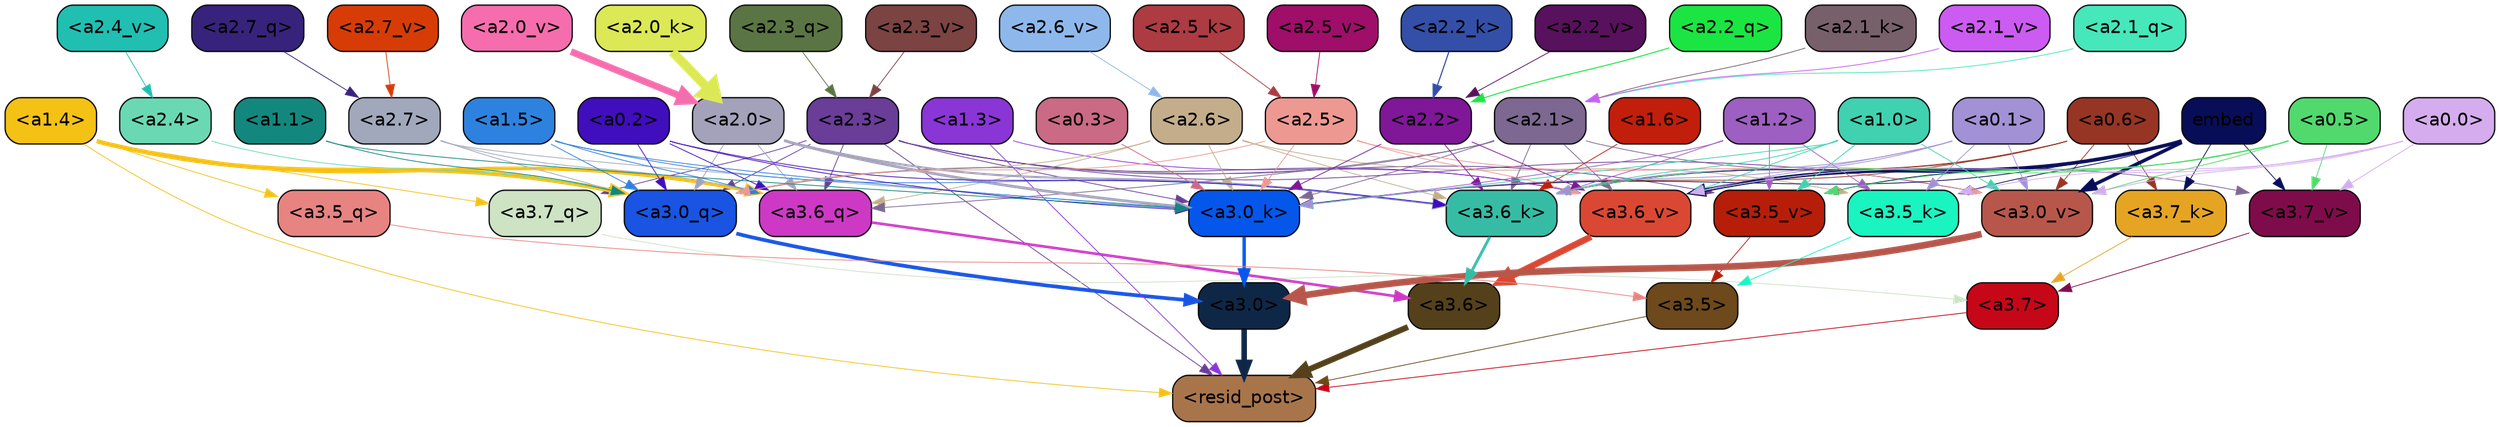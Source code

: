 strict digraph "" {
	graph [bgcolor=transparent,
		layout=dot,
		overlap=false,
		splines=true
	];
	"<a3.7>"	[color=black,
		fillcolor="#c60718",
		fontname=Helvetica,
		shape=box,
		style="filled, rounded"];
	"<resid_post>"	[color=black,
		fillcolor="#a8754b",
		fontname=Helvetica,
		shape=box,
		style="filled, rounded"];
	"<a3.7>" -> "<resid_post>"	[color="#c60718",
		penwidth=0.6239100098609924];
	"<a3.6>"	[color=black,
		fillcolor="#54411b",
		fontname=Helvetica,
		shape=box,
		style="filled, rounded"];
	"<a3.6>" -> "<resid_post>"	[color="#54411b",
		penwidth=4.569062113761902];
	"<a3.5>"	[color=black,
		fillcolor="#6d491c",
		fontname=Helvetica,
		shape=box,
		style="filled, rounded"];
	"<a3.5>" -> "<resid_post>"	[color="#6d491c",
		penwidth=0.6];
	"<a3.0>"	[color=black,
		fillcolor="#0f2747",
		fontname=Helvetica,
		shape=box,
		style="filled, rounded"];
	"<a3.0>" -> "<resid_post>"	[color="#0f2747",
		penwidth=4.283544182777405];
	"<a2.3>"	[color=black,
		fillcolor="#693d98",
		fontname=Helvetica,
		shape=box,
		style="filled, rounded"];
	"<a2.3>" -> "<resid_post>"	[color="#693d98",
		penwidth=0.6];
	"<a3.7_q>"	[color=black,
		fillcolor="#cde3c4",
		fontname=Helvetica,
		shape=box,
		style="filled, rounded"];
	"<a2.3>" -> "<a3.7_q>"	[color="#693d98",
		penwidth=0.6];
	"<a3.6_q>"	[color=black,
		fillcolor="#cd39c4",
		fontname=Helvetica,
		shape=box,
		style="filled, rounded"];
	"<a2.3>" -> "<a3.6_q>"	[color="#693d98",
		penwidth=0.6];
	"<a3.0_q>"	[color=black,
		fillcolor="#1954e3",
		fontname=Helvetica,
		shape=box,
		style="filled, rounded"];
	"<a2.3>" -> "<a3.0_q>"	[color="#693d98",
		penwidth=0.6];
	"<a3.0_k>"	[color=black,
		fillcolor="#0556ea",
		fontname=Helvetica,
		shape=box,
		style="filled, rounded"];
	"<a2.3>" -> "<a3.0_k>"	[color="#693d98",
		penwidth=0.6];
	"<a3.6_v>"	[color=black,
		fillcolor="#da4834",
		fontname=Helvetica,
		shape=box,
		style="filled, rounded"];
	"<a2.3>" -> "<a3.6_v>"	[color="#693d98",
		penwidth=0.6];
	"<a3.5_v>"	[color=black,
		fillcolor="#b61e0a",
		fontname=Helvetica,
		shape=box,
		style="filled, rounded"];
	"<a2.3>" -> "<a3.5_v>"	[color="#693d98",
		penwidth=0.6];
	"<a3.0_v>"	[color=black,
		fillcolor="#b7574b",
		fontname=Helvetica,
		shape=box,
		style="filled, rounded"];
	"<a2.3>" -> "<a3.0_v>"	[color="#693d98",
		penwidth=0.6];
	"<a1.4>"	[color=black,
		fillcolor="#f4c115",
		fontname=Helvetica,
		shape=box,
		style="filled, rounded"];
	"<a1.4>" -> "<resid_post>"	[color="#f4c115",
		penwidth=0.6];
	"<a1.4>" -> "<a3.7_q>"	[color="#f4c115",
		penwidth=0.6];
	"<a1.4>" -> "<a3.6_q>"	[color="#f4c115",
		penwidth=2.7934007048606873];
	"<a3.5_q>"	[color=black,
		fillcolor="#e78482",
		fontname=Helvetica,
		shape=box,
		style="filled, rounded"];
	"<a1.4>" -> "<a3.5_q>"	[color="#f4c115",
		penwidth=0.6];
	"<a1.4>" -> "<a3.0_q>"	[color="#f4c115",
		penwidth=3.340754985809326];
	"<a1.3>"	[color=black,
		fillcolor="#8a35d6",
		fontname=Helvetica,
		shape=box,
		style="filled, rounded"];
	"<a1.3>" -> "<resid_post>"	[color="#8a35d6",
		penwidth=0.6];
	"<a1.3>" -> "<a3.6_v>"	[color="#8a35d6",
		penwidth=0.6];
	"<a3.7_q>" -> "<a3.7>"	[color="#cde3c4",
		penwidth=0.6];
	"<a3.6_q>" -> "<a3.6>"	[color="#cd39c4",
		penwidth=2.0347584784030914];
	"<a3.5_q>" -> "<a3.5>"	[color="#e78482",
		penwidth=0.6];
	"<a3.0_q>" -> "<a3.0>"	[color="#1954e3",
		penwidth=2.8635367155075073];
	"<a3.7_k>"	[color=black,
		fillcolor="#e5a523",
		fontname=Helvetica,
		shape=box,
		style="filled, rounded"];
	"<a3.7_k>" -> "<a3.7>"	[color="#e5a523",
		penwidth=0.6];
	"<a3.6_k>"	[color=black,
		fillcolor="#36bca5",
		fontname=Helvetica,
		shape=box,
		style="filled, rounded"];
	"<a3.6_k>" -> "<a3.6>"	[color="#36bca5",
		penwidth=2.1760786175727844];
	"<a3.5_k>"	[color=black,
		fillcolor="#1af4c1",
		fontname=Helvetica,
		shape=box,
		style="filled, rounded"];
	"<a3.5_k>" -> "<a3.5>"	[color="#1af4c1",
		penwidth=0.6];
	"<a3.0_k>" -> "<a3.0>"	[color="#0556ea",
		penwidth=2.632905662059784];
	"<a3.7_v>"	[color=black,
		fillcolor="#7f0c4a",
		fontname=Helvetica,
		shape=box,
		style="filled, rounded"];
	"<a3.7_v>" -> "<a3.7>"	[color="#7f0c4a",
		penwidth=0.6];
	"<a3.6_v>" -> "<a3.6>"	[color="#da4834",
		penwidth=4.981305837631226];
	"<a3.5_v>" -> "<a3.5>"	[color="#b61e0a",
		penwidth=0.6];
	"<a3.0_v>" -> "<a3.0>"	[color="#b7574b",
		penwidth=5.168330669403076];
	"<a2.7>"	[color=black,
		fillcolor="#a1a8bb",
		fontname=Helvetica,
		shape=box,
		style="filled, rounded"];
	"<a2.7>" -> "<a3.6_q>"	[color="#a1a8bb",
		penwidth=0.6];
	"<a2.7>" -> "<a3.0_q>"	[color="#a1a8bb",
		penwidth=0.6];
	"<a2.7>" -> "<a3.0_k>"	[color="#a1a8bb",
		penwidth=0.6];
	"<a2.6>"	[color=black,
		fillcolor="#c3ad8b",
		fontname=Helvetica,
		shape=box,
		style="filled, rounded"];
	"<a2.6>" -> "<a3.6_q>"	[color="#c3ad8b",
		penwidth=0.6];
	"<a2.6>" -> "<a3.0_q>"	[color="#c3ad8b",
		penwidth=0.6];
	"<a2.6>" -> "<a3.6_k>"	[color="#c3ad8b",
		penwidth=0.6];
	"<a2.6>" -> "<a3.5_k>"	[color="#c3ad8b",
		penwidth=0.6];
	"<a2.6>" -> "<a3.0_k>"	[color="#c3ad8b",
		penwidth=0.6];
	"<a2.1>"	[color=black,
		fillcolor="#7c6890",
		fontname=Helvetica,
		shape=box,
		style="filled, rounded"];
	"<a2.1>" -> "<a3.6_q>"	[color="#7c6890",
		penwidth=0.6];
	"<a2.1>" -> "<a3.0_q>"	[color="#7c6890",
		penwidth=0.6];
	"<a2.1>" -> "<a3.6_k>"	[color="#7c6890",
		penwidth=0.6];
	"<a2.1>" -> "<a3.0_k>"	[color="#7c6890",
		penwidth=0.6];
	"<a2.1>" -> "<a3.7_v>"	[color="#7c6890",
		penwidth=0.6];
	"<a2.1>" -> "<a3.6_v>"	[color="#7c6890",
		penwidth=0.6];
	"<a2.0>"	[color=black,
		fillcolor="#a4a2ba",
		fontname=Helvetica,
		shape=box,
		style="filled, rounded"];
	"<a2.0>" -> "<a3.6_q>"	[color="#a4a2ba",
		penwidth=0.6];
	"<a2.0>" -> "<a3.0_q>"	[color="#a4a2ba",
		penwidth=0.6];
	"<a2.0>" -> "<a3.6_k>"	[color="#a4a2ba",
		penwidth=1.6382827460765839];
	"<a2.0>" -> "<a3.0_k>"	[color="#a4a2ba",
		penwidth=2.161143198609352];
	"<a1.5>"	[color=black,
		fillcolor="#2e82df",
		fontname=Helvetica,
		shape=box,
		style="filled, rounded"];
	"<a1.5>" -> "<a3.6_q>"	[color="#2e82df",
		penwidth=0.6];
	"<a1.5>" -> "<a3.0_q>"	[color="#2e82df",
		penwidth=0.6];
	"<a1.5>" -> "<a3.6_k>"	[color="#2e82df",
		penwidth=0.6];
	"<a1.5>" -> "<a3.0_k>"	[color="#2e82df",
		penwidth=0.6];
	"<a0.2>"	[color=black,
		fillcolor="#400ebc",
		fontname=Helvetica,
		shape=box,
		style="filled, rounded"];
	"<a0.2>" -> "<a3.6_q>"	[color="#400ebc",
		penwidth=0.6];
	"<a0.2>" -> "<a3.0_q>"	[color="#400ebc",
		penwidth=0.6];
	"<a0.2>" -> "<a3.6_k>"	[color="#400ebc",
		penwidth=0.6];
	"<a0.2>" -> "<a3.0_k>"	[color="#400ebc",
		penwidth=0.6];
	"<a2.5>"	[color=black,
		fillcolor="#ed9992",
		fontname=Helvetica,
		shape=box,
		style="filled, rounded"];
	"<a2.5>" -> "<a3.0_q>"	[color="#ed9992",
		penwidth=0.6];
	"<a2.5>" -> "<a3.0_k>"	[color="#ed9992",
		penwidth=0.6];
	"<a2.5>" -> "<a3.6_v>"	[color="#ed9992",
		penwidth=0.6];
	"<a2.5>" -> "<a3.0_v>"	[color="#ed9992",
		penwidth=0.6];
	"<a2.4>"	[color=black,
		fillcolor="#6bd8b4",
		fontname=Helvetica,
		shape=box,
		style="filled, rounded"];
	"<a2.4>" -> "<a3.0_q>"	[color="#6bd8b4",
		penwidth=0.6];
	"<a1.1>"	[color=black,
		fillcolor="#13877e",
		fontname=Helvetica,
		shape=box,
		style="filled, rounded"];
	"<a1.1>" -> "<a3.0_q>"	[color="#13877e",
		penwidth=0.6];
	"<a1.1>" -> "<a3.0_k>"	[color="#13877e",
		penwidth=0.6];
	"<a0.6>"	[color=black,
		fillcolor="#973524",
		fontname=Helvetica,
		shape=box,
		style="filled, rounded"];
	"<a0.6>" -> "<a3.7_k>"	[color="#973524",
		penwidth=0.6];
	"<a0.6>" -> "<a3.6_k>"	[color="#973524",
		penwidth=0.6];
	"<a0.6>" -> "<a3.0_k>"	[color="#973524",
		penwidth=0.6];
	"<a0.6>" -> "<a3.6_v>"	[color="#973524",
		penwidth=0.6];
	"<a0.6>" -> "<a3.0_v>"	[color="#973524",
		penwidth=0.6];
	embed	[color=black,
		fillcolor="#080d58",
		fontname=Helvetica,
		shape=box,
		style="filled, rounded"];
	embed -> "<a3.7_k>"	[color="#080d58",
		penwidth=0.6];
	embed -> "<a3.6_k>"	[color="#080d58",
		penwidth=0.6];
	embed -> "<a3.5_k>"	[color="#080d58",
		penwidth=0.6];
	embed -> "<a3.0_k>"	[color="#080d58",
		penwidth=0.6];
	embed -> "<a3.7_v>"	[color="#080d58",
		penwidth=0.6];
	embed -> "<a3.6_v>"	[color="#080d58",
		penwidth=2.7825746536254883];
	embed -> "<a3.5_v>"	[color="#080d58",
		penwidth=0.6];
	embed -> "<a3.0_v>"	[color="#080d58",
		penwidth=2.6950180530548096];
	"<a2.2>"	[color=black,
		fillcolor="#7f1798",
		fontname=Helvetica,
		shape=box,
		style="filled, rounded"];
	"<a2.2>" -> "<a3.6_k>"	[color="#7f1798",
		penwidth=0.6];
	"<a2.2>" -> "<a3.0_k>"	[color="#7f1798",
		penwidth=0.6];
	"<a2.2>" -> "<a3.6_v>"	[color="#7f1798",
		penwidth=0.6];
	"<a1.6>"	[color=black,
		fillcolor="#c21e0c",
		fontname=Helvetica,
		shape=box,
		style="filled, rounded"];
	"<a1.6>" -> "<a3.6_k>"	[color="#c21e0c",
		penwidth=0.6];
	"<a1.2>"	[color=black,
		fillcolor="#9d5fc1",
		fontname=Helvetica,
		shape=box,
		style="filled, rounded"];
	"<a1.2>" -> "<a3.6_k>"	[color="#9d5fc1",
		penwidth=0.6];
	"<a1.2>" -> "<a3.5_k>"	[color="#9d5fc1",
		penwidth=0.6];
	"<a1.2>" -> "<a3.0_k>"	[color="#9d5fc1",
		penwidth=0.6];
	"<a1.2>" -> "<a3.5_v>"	[color="#9d5fc1",
		penwidth=0.6];
	"<a1.0>"	[color=black,
		fillcolor="#40d1b0",
		fontname=Helvetica,
		shape=box,
		style="filled, rounded"];
	"<a1.0>" -> "<a3.6_k>"	[color="#40d1b0",
		penwidth=0.6];
	"<a1.0>" -> "<a3.0_k>"	[color="#40d1b0",
		penwidth=0.6];
	"<a1.0>" -> "<a3.6_v>"	[color="#40d1b0",
		penwidth=0.6];
	"<a1.0>" -> "<a3.5_v>"	[color="#40d1b0",
		penwidth=0.6];
	"<a1.0>" -> "<a3.0_v>"	[color="#40d1b0",
		penwidth=0.6];
	"<a0.5>"	[color=black,
		fillcolor="#51d96d",
		fontname=Helvetica,
		shape=box,
		style="filled, rounded"];
	"<a0.5>" -> "<a3.6_k>"	[color="#51d96d",
		penwidth=0.6];
	"<a0.5>" -> "<a3.7_v>"	[color="#51d96d",
		penwidth=0.6];
	"<a0.5>" -> "<a3.6_v>"	[color="#51d96d",
		penwidth=0.6];
	"<a0.5>" -> "<a3.5_v>"	[color="#51d96d",
		penwidth=0.6];
	"<a0.5>" -> "<a3.0_v>"	[color="#51d96d",
		penwidth=0.6];
	"<a0.1>"	[color=black,
		fillcolor="#a291d5",
		fontname=Helvetica,
		shape=box,
		style="filled, rounded"];
	"<a0.1>" -> "<a3.6_k>"	[color="#a291d5",
		penwidth=0.6];
	"<a0.1>" -> "<a3.5_k>"	[color="#a291d5",
		penwidth=0.6];
	"<a0.1>" -> "<a3.0_k>"	[color="#a291d5",
		penwidth=0.6];
	"<a0.1>" -> "<a3.6_v>"	[color="#a291d5",
		penwidth=0.6];
	"<a0.1>" -> "<a3.0_v>"	[color="#a291d5",
		penwidth=0.6];
	"<a0.0>"	[color=black,
		fillcolor="#d5acee",
		fontname=Helvetica,
		shape=box,
		style="filled, rounded"];
	"<a0.0>" -> "<a3.5_k>"	[color="#d5acee",
		penwidth=0.6];
	"<a0.0>" -> "<a3.7_v>"	[color="#d5acee",
		penwidth=0.6];
	"<a0.0>" -> "<a3.6_v>"	[color="#d5acee",
		penwidth=0.6];
	"<a0.0>" -> "<a3.0_v>"	[color="#d5acee",
		penwidth=0.6];
	"<a0.3>"	[color=black,
		fillcolor="#ca6a84",
		fontname=Helvetica,
		shape=box,
		style="filled, rounded"];
	"<a0.3>" -> "<a3.0_k>"	[color="#ca6a84",
		penwidth=0.6];
	"<a2.7_q>"	[color=black,
		fillcolor="#37237b",
		fontname=Helvetica,
		shape=box,
		style="filled, rounded"];
	"<a2.7_q>" -> "<a2.7>"	[color="#37237b",
		penwidth=0.6];
	"<a2.3_q>"	[color=black,
		fillcolor="#5a7543",
		fontname=Helvetica,
		shape=box,
		style="filled, rounded"];
	"<a2.3_q>" -> "<a2.3>"	[color="#5a7543",
		penwidth=0.6];
	"<a2.2_q>"	[color=black,
		fillcolor="#1ae543",
		fontname=Helvetica,
		shape=box,
		style="filled, rounded"];
	"<a2.2_q>" -> "<a2.2>"	[color="#1ae543",
		penwidth=0.7553567886352539];
	"<a2.1_q>"	[color=black,
		fillcolor="#46e7bb",
		fontname=Helvetica,
		shape=box,
		style="filled, rounded"];
	"<a2.1_q>" -> "<a2.1>"	[color="#46e7bb",
		penwidth=0.6];
	"<a2.5_k>"	[color=black,
		fillcolor="#ad3b42",
		fontname=Helvetica,
		shape=box,
		style="filled, rounded"];
	"<a2.5_k>" -> "<a2.5>"	[color="#ad3b42",
		penwidth=0.6];
	"<a2.2_k>"	[color=black,
		fillcolor="#344fa8",
		fontname=Helvetica,
		shape=box,
		style="filled, rounded"];
	"<a2.2_k>" -> "<a2.2>"	[color="#344fa8",
		penwidth=0.8854708671569824];
	"<a2.1_k>"	[color=black,
		fillcolor="#78606b",
		fontname=Helvetica,
		shape=box,
		style="filled, rounded"];
	"<a2.1_k>" -> "<a2.1>"	[color="#78606b",
		penwidth=0.6];
	"<a2.0_k>"	[color=black,
		fillcolor="#dce855",
		fontname=Helvetica,
		shape=box,
		style="filled, rounded"];
	"<a2.0_k>" -> "<a2.0>"	[color="#dce855",
		penwidth=7.231504917144775];
	"<a2.7_v>"	[color=black,
		fillcolor="#d73c07",
		fontname=Helvetica,
		shape=box,
		style="filled, rounded"];
	"<a2.7_v>" -> "<a2.7>"	[color="#d73c07",
		penwidth=0.6];
	"<a2.6_v>"	[color=black,
		fillcolor="#8eb8ec",
		fontname=Helvetica,
		shape=box,
		style="filled, rounded"];
	"<a2.6_v>" -> "<a2.6>"	[color="#8eb8ec",
		penwidth=0.6];
	"<a2.5_v>"	[color=black,
		fillcolor="#9f0e68",
		fontname=Helvetica,
		shape=box,
		style="filled, rounded"];
	"<a2.5_v>" -> "<a2.5>"	[color="#9f0e68",
		penwidth=0.6];
	"<a2.4_v>"	[color=black,
		fillcolor="#20bfb2",
		fontname=Helvetica,
		shape=box,
		style="filled, rounded"];
	"<a2.4_v>" -> "<a2.4>"	[color="#20bfb2",
		penwidth=0.6];
	"<a2.3_v>"	[color=black,
		fillcolor="#7b4342",
		fontname=Helvetica,
		shape=box,
		style="filled, rounded"];
	"<a2.3_v>" -> "<a2.3>"	[color="#7b4342",
		penwidth=0.6];
	"<a2.2_v>"	[color=black,
		fillcolor="#58115d",
		fontname=Helvetica,
		shape=box,
		style="filled, rounded"];
	"<a2.2_v>" -> "<a2.2>"	[color="#58115d",
		penwidth=0.6];
	"<a2.1_v>"	[color=black,
		fillcolor="#cc5bf2",
		fontname=Helvetica,
		shape=box,
		style="filled, rounded"];
	"<a2.1_v>" -> "<a2.1>"	[color="#cc5bf2",
		penwidth=0.6];
	"<a2.0_v>"	[color=black,
		fillcolor="#f66dad",
		fontname=Helvetica,
		shape=box,
		style="filled, rounded"];
	"<a2.0_v>" -> "<a2.0>"	[color="#f66dad",
		penwidth=5.231471925973892];
}
